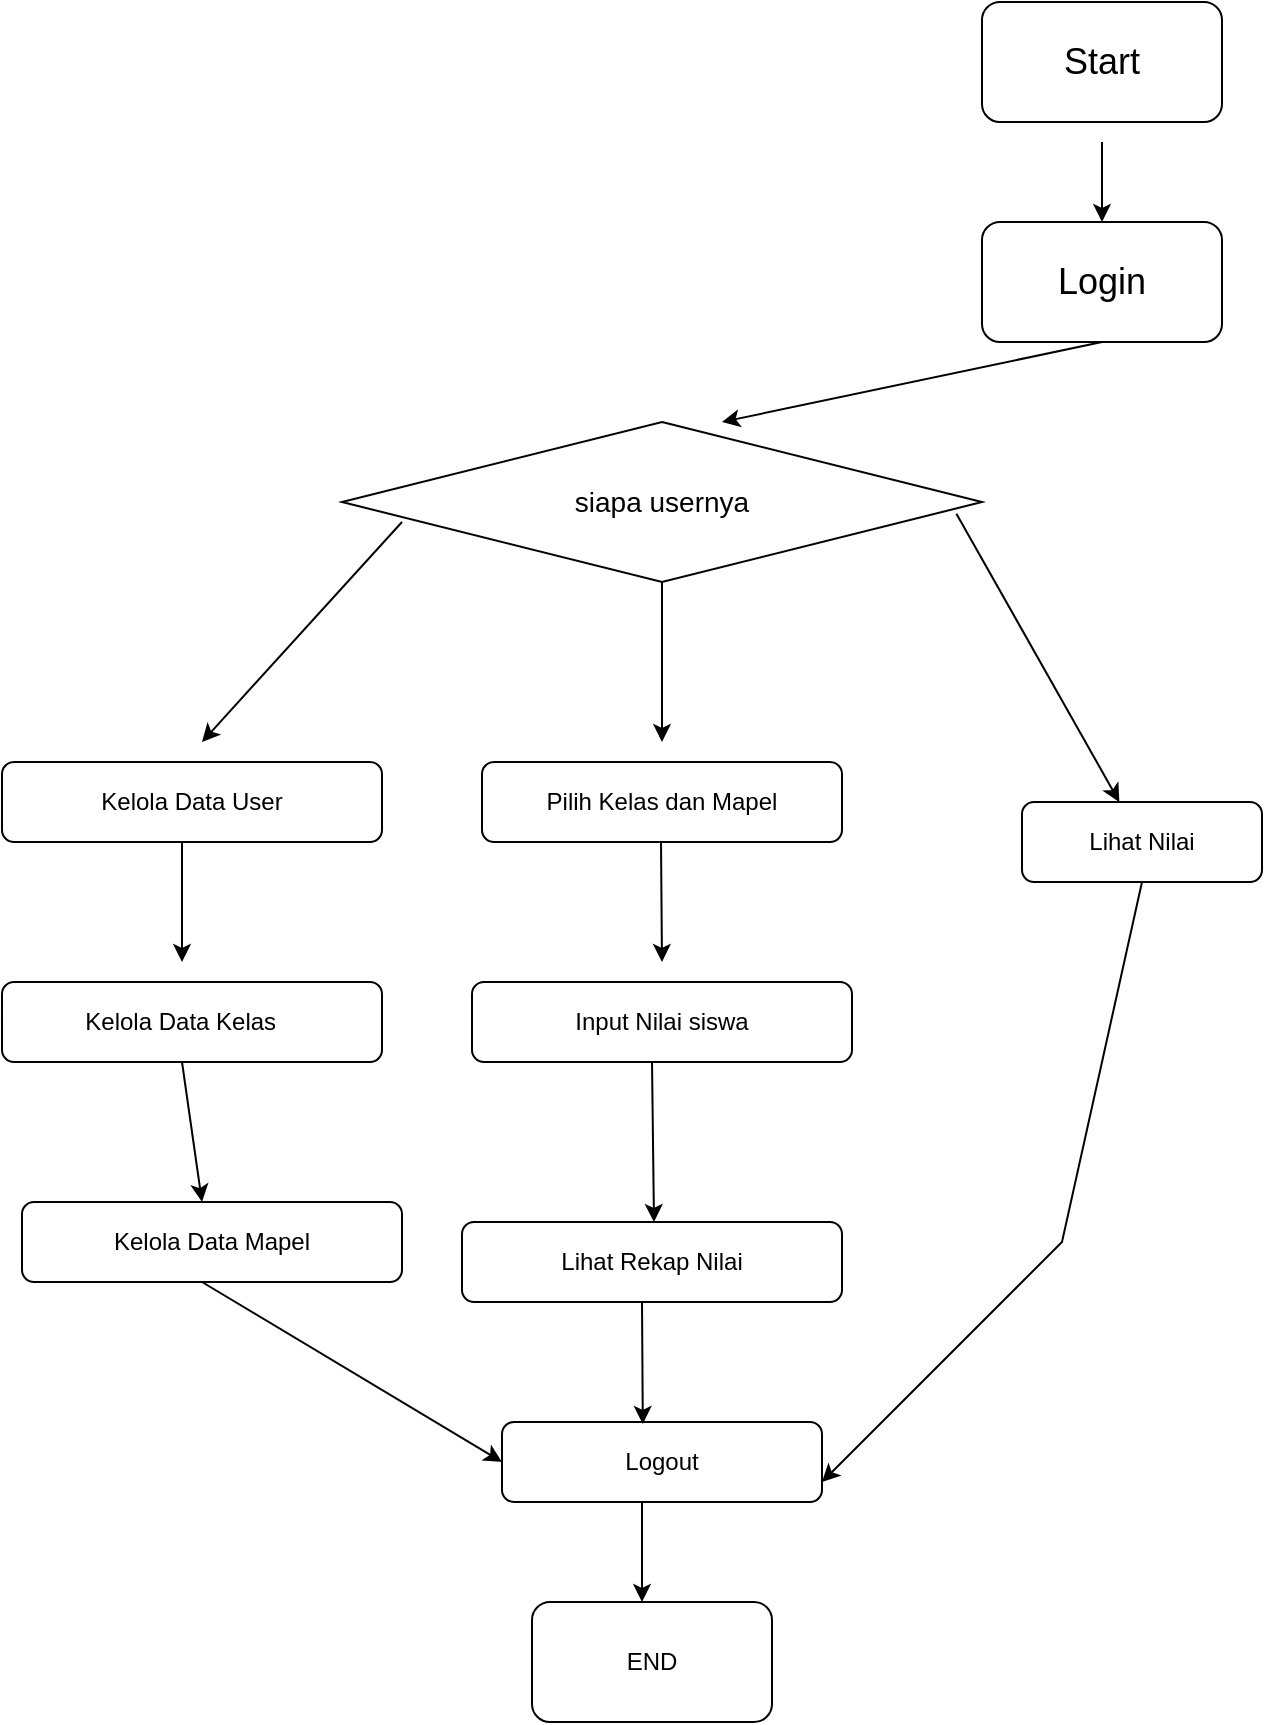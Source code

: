 <mxfile version="28.0.7">
  <diagram name="Page-1" id="du_KJwaglrElgyTvK3Hh">
    <mxGraphModel dx="1895" dy="1044" grid="1" gridSize="10" guides="1" tooltips="1" connect="1" arrows="1" fold="1" page="1" pageScale="1" pageWidth="850" pageHeight="1100" math="0" shadow="0">
      <root>
        <mxCell id="0" />
        <mxCell id="1" parent="0" />
        <mxCell id="F_QDQh_Jzbl4AByI2fk9-1" value="" style="rounded=1;whiteSpace=wrap;html=1;" vertex="1" parent="1">
          <mxGeometry x="590" y="40" width="120" height="60" as="geometry" />
        </mxCell>
        <mxCell id="F_QDQh_Jzbl4AByI2fk9-2" value="&lt;font style=&quot;font-size: 18px;&quot;&gt;Start&lt;/font&gt;" style="text;html=1;align=center;verticalAlign=middle;whiteSpace=wrap;rounded=0;" vertex="1" parent="1">
          <mxGeometry x="620" y="55" width="60" height="30" as="geometry" />
        </mxCell>
        <mxCell id="F_QDQh_Jzbl4AByI2fk9-3" value="" style="endArrow=classic;html=1;rounded=0;" edge="1" parent="1">
          <mxGeometry width="50" height="50" relative="1" as="geometry">
            <mxPoint x="650" y="110" as="sourcePoint" />
            <mxPoint x="650" y="150" as="targetPoint" />
          </mxGeometry>
        </mxCell>
        <mxCell id="F_QDQh_Jzbl4AByI2fk9-4" value="" style="rounded=1;whiteSpace=wrap;html=1;" vertex="1" parent="1">
          <mxGeometry x="590" y="150" width="120" height="60" as="geometry" />
        </mxCell>
        <mxCell id="F_QDQh_Jzbl4AByI2fk9-5" value="&lt;font style=&quot;font-size: 18px;&quot;&gt;Login&lt;/font&gt;" style="text;html=1;align=center;verticalAlign=middle;whiteSpace=wrap;rounded=0;" vertex="1" parent="1">
          <mxGeometry x="620" y="165" width="60" height="30" as="geometry" />
        </mxCell>
        <mxCell id="F_QDQh_Jzbl4AByI2fk9-6" value="" style="endArrow=classic;html=1;rounded=0;exitX=0.5;exitY=1;exitDx=0;exitDy=0;" edge="1" parent="1" source="F_QDQh_Jzbl4AByI2fk9-4">
          <mxGeometry width="50" height="50" relative="1" as="geometry">
            <mxPoint x="400" y="320" as="sourcePoint" />
            <mxPoint x="460" y="250" as="targetPoint" />
          </mxGeometry>
        </mxCell>
        <mxCell id="F_QDQh_Jzbl4AByI2fk9-7" value="" style="rhombus;whiteSpace=wrap;html=1;" vertex="1" parent="1">
          <mxGeometry x="270" y="250" width="320" height="80" as="geometry" />
        </mxCell>
        <mxCell id="F_QDQh_Jzbl4AByI2fk9-8" value="&lt;font style=&quot;font-size: 14px;&quot;&gt;siapa usernya&lt;/font&gt;" style="text;html=1;align=center;verticalAlign=middle;whiteSpace=wrap;rounded=0;" vertex="1" parent="1">
          <mxGeometry x="375" y="275" width="110" height="30" as="geometry" />
        </mxCell>
        <mxCell id="F_QDQh_Jzbl4AByI2fk9-9" value="" style="endArrow=classic;html=1;rounded=0;exitX=0.5;exitY=1;exitDx=0;exitDy=0;" edge="1" parent="1" source="F_QDQh_Jzbl4AByI2fk9-7">
          <mxGeometry width="50" height="50" relative="1" as="geometry">
            <mxPoint x="400" y="330" as="sourcePoint" />
            <mxPoint x="430" y="410" as="targetPoint" />
          </mxGeometry>
        </mxCell>
        <mxCell id="F_QDQh_Jzbl4AByI2fk9-13" value="Pilih Kelas dan Mapel" style="rounded=1;whiteSpace=wrap;html=1;" vertex="1" parent="1">
          <mxGeometry x="340" y="420" width="180" height="40" as="geometry" />
        </mxCell>
        <mxCell id="F_QDQh_Jzbl4AByI2fk9-16" value="" style="endArrow=classic;html=1;rounded=0;exitX=0.96;exitY=0.573;exitDx=0;exitDy=0;exitPerimeter=0;" edge="1" parent="1" source="F_QDQh_Jzbl4AByI2fk9-7" target="F_QDQh_Jzbl4AByI2fk9-17">
          <mxGeometry width="50" height="50" relative="1" as="geometry">
            <mxPoint x="570" y="300" as="sourcePoint" />
            <mxPoint x="660" y="460" as="targetPoint" />
          </mxGeometry>
        </mxCell>
        <mxCell id="F_QDQh_Jzbl4AByI2fk9-17" value="Lihat Nilai" style="rounded=1;whiteSpace=wrap;html=1;" vertex="1" parent="1">
          <mxGeometry x="610" y="440" width="120" height="40" as="geometry" />
        </mxCell>
        <mxCell id="F_QDQh_Jzbl4AByI2fk9-18" value="" style="endArrow=classic;html=1;rounded=0;exitX=0.5;exitY=1;exitDx=0;exitDy=0;" edge="1" parent="1">
          <mxGeometry width="50" height="50" relative="1" as="geometry">
            <mxPoint x="429.5" y="460" as="sourcePoint" />
            <mxPoint x="430" y="520" as="targetPoint" />
          </mxGeometry>
        </mxCell>
        <mxCell id="F_QDQh_Jzbl4AByI2fk9-19" value="Input Nilai siswa" style="rounded=1;whiteSpace=wrap;html=1;" vertex="1" parent="1">
          <mxGeometry x="335" y="530" width="190" height="40" as="geometry" />
        </mxCell>
        <mxCell id="F_QDQh_Jzbl4AByI2fk9-20" value="" style="endArrow=classic;html=1;rounded=0;" edge="1" parent="1">
          <mxGeometry width="50" height="50" relative="1" as="geometry">
            <mxPoint x="300" y="300" as="sourcePoint" />
            <mxPoint x="200" y="410" as="targetPoint" />
          </mxGeometry>
        </mxCell>
        <mxCell id="F_QDQh_Jzbl4AByI2fk9-21" value="Kelola Data User" style="rounded=1;whiteSpace=wrap;html=1;" vertex="1" parent="1">
          <mxGeometry x="100" y="420" width="190" height="40" as="geometry" />
        </mxCell>
        <mxCell id="F_QDQh_Jzbl4AByI2fk9-22" value="" style="endArrow=classic;html=1;rounded=0;" edge="1" parent="1">
          <mxGeometry width="50" height="50" relative="1" as="geometry">
            <mxPoint x="190" y="460" as="sourcePoint" />
            <mxPoint x="190" y="520" as="targetPoint" />
          </mxGeometry>
        </mxCell>
        <mxCell id="F_QDQh_Jzbl4AByI2fk9-23" value="Kelola Data Kelas&lt;span style=&quot;white-space: pre;&quot;&gt;&#x9;&lt;/span&gt;" style="rounded=1;whiteSpace=wrap;html=1;" vertex="1" parent="1">
          <mxGeometry x="100" y="530" width="190" height="40" as="geometry" />
        </mxCell>
        <mxCell id="F_QDQh_Jzbl4AByI2fk9-24" value="" style="endArrow=classic;html=1;rounded=0;entryX=1;entryY=0.75;entryDx=0;entryDy=0;" edge="1" parent="1" target="F_QDQh_Jzbl4AByI2fk9-29">
          <mxGeometry width="50" height="50" relative="1" as="geometry">
            <mxPoint x="670" y="480" as="sourcePoint" />
            <mxPoint x="610" y="670" as="targetPoint" />
            <Array as="points">
              <mxPoint x="630" y="660" />
            </Array>
          </mxGeometry>
        </mxCell>
        <mxCell id="F_QDQh_Jzbl4AByI2fk9-25" value="" style="endArrow=classic;html=1;rounded=0;exitX=0.5;exitY=1;exitDx=0;exitDy=0;" edge="1" parent="1">
          <mxGeometry width="50" height="50" relative="1" as="geometry">
            <mxPoint x="425" y="570" as="sourcePoint" />
            <mxPoint x="426" y="650" as="targetPoint" />
          </mxGeometry>
        </mxCell>
        <mxCell id="F_QDQh_Jzbl4AByI2fk9-26" value="" style="endArrow=classic;html=1;rounded=0;exitX=0.5;exitY=1;exitDx=0;exitDy=0;" edge="1" parent="1">
          <mxGeometry width="50" height="50" relative="1" as="geometry">
            <mxPoint x="190" y="570" as="sourcePoint" />
            <mxPoint x="200" y="640" as="targetPoint" />
          </mxGeometry>
        </mxCell>
        <mxCell id="F_QDQh_Jzbl4AByI2fk9-27" value="Lihat Rekap Nilai" style="rounded=1;whiteSpace=wrap;html=1;" vertex="1" parent="1">
          <mxGeometry x="330" y="650" width="190" height="40" as="geometry" />
        </mxCell>
        <mxCell id="F_QDQh_Jzbl4AByI2fk9-28" value="Kelola Data Mapel" style="rounded=1;whiteSpace=wrap;html=1;" vertex="1" parent="1">
          <mxGeometry x="110" y="640" width="190" height="40" as="geometry" />
        </mxCell>
        <mxCell id="F_QDQh_Jzbl4AByI2fk9-29" value="Logout" style="rounded=1;whiteSpace=wrap;html=1;" vertex="1" parent="1">
          <mxGeometry x="350" y="750" width="160" height="40" as="geometry" />
        </mxCell>
        <mxCell id="F_QDQh_Jzbl4AByI2fk9-30" value="" style="endArrow=classic;html=1;rounded=0;entryX=0.44;entryY=0.025;entryDx=0;entryDy=0;entryPerimeter=0;" edge="1" parent="1" target="F_QDQh_Jzbl4AByI2fk9-29">
          <mxGeometry width="50" height="50" relative="1" as="geometry">
            <mxPoint x="420" y="690" as="sourcePoint" />
            <mxPoint x="470" y="640" as="targetPoint" />
          </mxGeometry>
        </mxCell>
        <mxCell id="F_QDQh_Jzbl4AByI2fk9-31" value="" style="endArrow=classic;html=1;rounded=0;entryX=0;entryY=0.5;entryDx=0;entryDy=0;" edge="1" parent="1" target="F_QDQh_Jzbl4AByI2fk9-29">
          <mxGeometry width="50" height="50" relative="1" as="geometry">
            <mxPoint x="200" y="680" as="sourcePoint" />
            <mxPoint x="250" y="630" as="targetPoint" />
          </mxGeometry>
        </mxCell>
        <mxCell id="F_QDQh_Jzbl4AByI2fk9-32" value="" style="endArrow=classic;html=1;rounded=0;" edge="1" parent="1">
          <mxGeometry width="50" height="50" relative="1" as="geometry">
            <mxPoint x="420" y="790" as="sourcePoint" />
            <mxPoint x="420" y="840" as="targetPoint" />
          </mxGeometry>
        </mxCell>
        <mxCell id="F_QDQh_Jzbl4AByI2fk9-33" value="END" style="rounded=1;whiteSpace=wrap;html=1;" vertex="1" parent="1">
          <mxGeometry x="365" y="840" width="120" height="60" as="geometry" />
        </mxCell>
      </root>
    </mxGraphModel>
  </diagram>
</mxfile>
